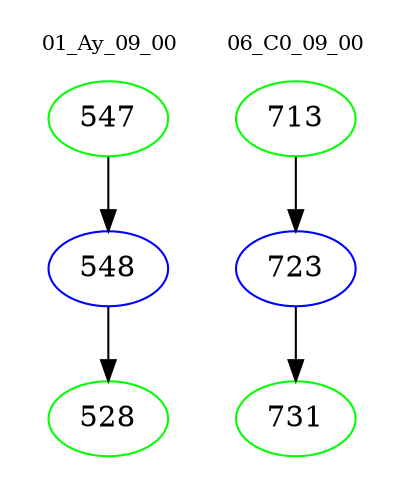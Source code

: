 digraph{
subgraph cluster_0 {
color = white
label = "01_Ay_09_00";
fontsize=10;
T0_547 [label="547", color="green"]
T0_547 -> T0_548 [color="black"]
T0_548 [label="548", color="blue"]
T0_548 -> T0_528 [color="black"]
T0_528 [label="528", color="green"]
}
subgraph cluster_1 {
color = white
label = "06_C0_09_00";
fontsize=10;
T1_713 [label="713", color="green"]
T1_713 -> T1_723 [color="black"]
T1_723 [label="723", color="blue"]
T1_723 -> T1_731 [color="black"]
T1_731 [label="731", color="green"]
}
}
